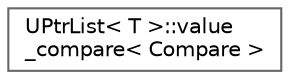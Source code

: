 digraph "Graphical Class Hierarchy"
{
 // LATEX_PDF_SIZE
  bgcolor="transparent";
  edge [fontname=Helvetica,fontsize=10,labelfontname=Helvetica,labelfontsize=10];
  node [fontname=Helvetica,fontsize=10,shape=box,height=0.2,width=0.4];
  rankdir="LR";
  Node0 [id="Node000000",label="UPtrList\< T \>::value\l_compare\< Compare \>",height=0.2,width=0.4,color="grey40", fillcolor="white", style="filled",URL="$structFoam_1_1UPtrList_1_1value__compare.html",tooltip=" "];
}
